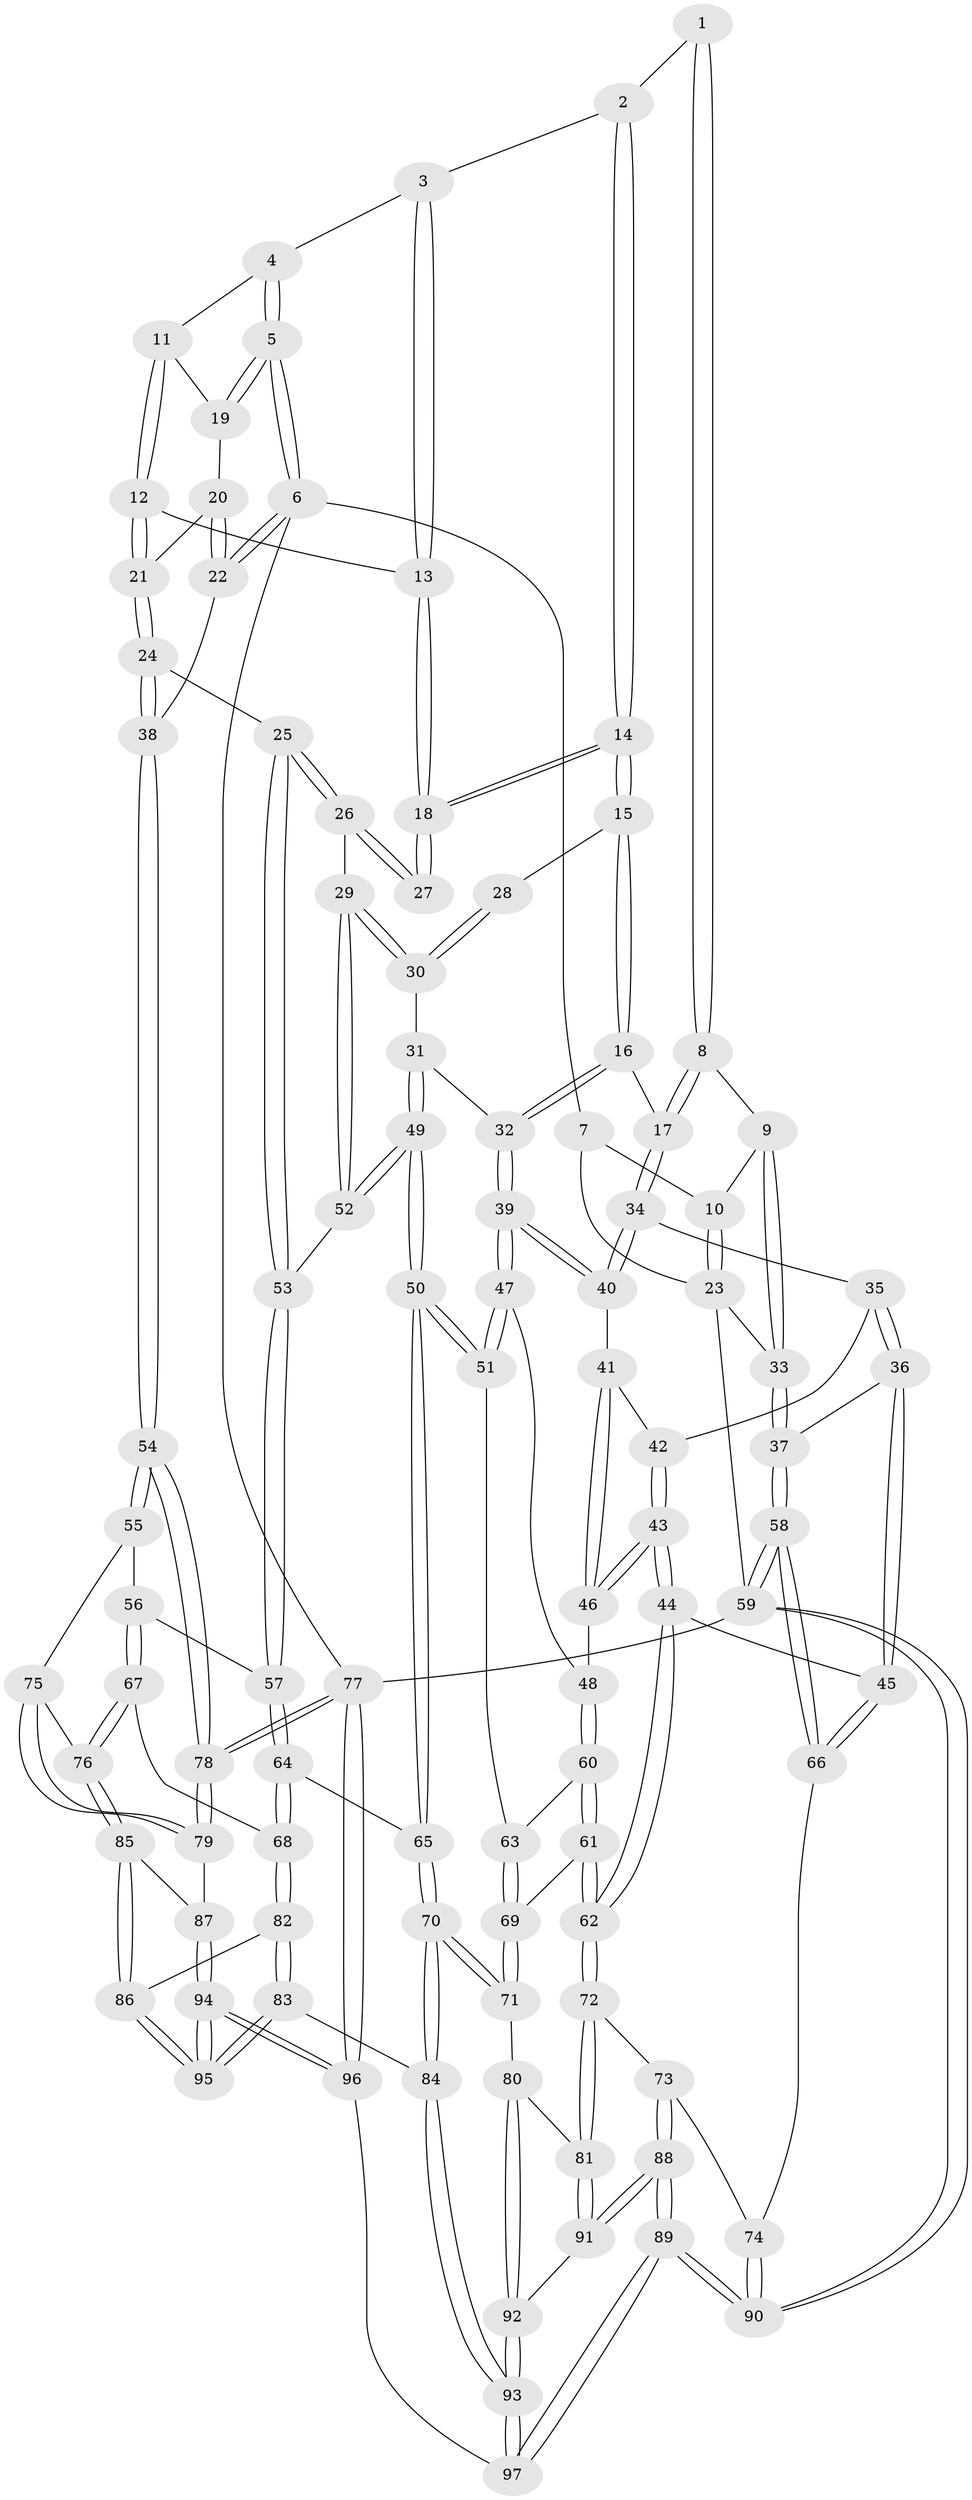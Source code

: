 // Generated by graph-tools (version 1.1) at 2025/16/03/09/25 04:16:55]
// undirected, 97 vertices, 239 edges
graph export_dot {
graph [start="1"]
  node [color=gray90,style=filled];
  1 [pos="+0.2754313312401035+0"];
  2 [pos="+0.5635152110128727+0"];
  3 [pos="+0.6579885499208211+0"];
  4 [pos="+0.6706877090927885+0"];
  5 [pos="+1+0"];
  6 [pos="+1+0"];
  7 [pos="+0.18648765632972164+0"];
  8 [pos="+0.24853547733985495+0.23168897656031395"];
  9 [pos="+0.23697285441439866+0.2262560216845888"];
  10 [pos="+0.1034969403445356+0.12826239225174932"];
  11 [pos="+0.8151851293327549+0.08284505554717315"];
  12 [pos="+0.7960991624017277+0.18711272176993332"];
  13 [pos="+0.7112992781527719+0.21788141746527043"];
  14 [pos="+0.48924704379901784+0.19789196238698786"];
  15 [pos="+0.4817131776519297+0.2058761279958817"];
  16 [pos="+0.4743727728406424+0.21233591037663954"];
  17 [pos="+0.26548104202228456+0.2577292858470382"];
  18 [pos="+0.6830141791217058+0.249202301570056"];
  19 [pos="+0.9114163896632919+0.1070383423922117"];
  20 [pos="+0.9195660470280358+0.12499743982458655"];
  21 [pos="+0.9213225328264532+0.293746168530728"];
  22 [pos="+1+0.20258701794396988"];
  23 [pos="+0+0.09137085579960606"];
  24 [pos="+0.9601481741153346+0.36841499590105714"];
  25 [pos="+0.9185317252401987+0.3821848754646267"];
  26 [pos="+0.7201920442485917+0.32762018512105634"];
  27 [pos="+0.6935103523810839+0.2767778570358247"];
  28 [pos="+0.6101943339416515+0.34231867170734714"];
  29 [pos="+0.6388545168417871+0.4455302178990338"];
  30 [pos="+0.6250599187036322+0.4413995996695308"];
  31 [pos="+0.528421447774624+0.43164038706013463"];
  32 [pos="+0.520840371834913+0.4307184424131405"];
  33 [pos="+0+0.24860521961107698"];
  34 [pos="+0.2608917756032005+0.27196809911833475"];
  35 [pos="+0.2538902623698903+0.2871885497075716"];
  36 [pos="+0.16155910120096395+0.4385497302062627"];
  37 [pos="+0+0.36036681196870485"];
  38 [pos="+1+0.4231185624939089"];
  39 [pos="+0.505458680790404+0.4462349110639787"];
  40 [pos="+0.4667844905447308+0.45346191750233855"];
  41 [pos="+0.45108992354347305+0.4613776238208571"];
  42 [pos="+0.40136104544123175+0.46460572682560586"];
  43 [pos="+0.26183909908719594+0.5489490745454185"];
  44 [pos="+0.22082921641617967+0.5602008298463607"];
  45 [pos="+0.1801728095015258+0.49880135953746146"];
  46 [pos="+0.41220266340242917+0.5506938019889293"];
  47 [pos="+0.5108311885318348+0.5483068368696836"];
  48 [pos="+0.4137891205352602+0.5523022049797086"];
  49 [pos="+0.6280746020006033+0.655353594848766"];
  50 [pos="+0.627676075426331+0.6562407458118358"];
  51 [pos="+0.5363110821651665+0.6295485167644841"];
  52 [pos="+0.6900217489852736+0.5229809742472851"];
  53 [pos="+0.7877266519166659+0.5123741781704982"];
  54 [pos="+1+0.5162748690844704"];
  55 [pos="+1+0.5995325603587025"];
  56 [pos="+0.9046235222355131+0.6344739768885792"];
  57 [pos="+0.8290605049116655+0.6040082498603851"];
  58 [pos="+0+0.7281840540288971"];
  59 [pos="+0+1"];
  60 [pos="+0.444826887994117+0.6281104728138764"];
  61 [pos="+0.3437824014642186+0.6556455485940615"];
  62 [pos="+0.23545067951217544+0.6532198041133359"];
  63 [pos="+0.5018955319397216+0.6416847071631828"];
  64 [pos="+0.7449879984364648+0.7165910153315026"];
  65 [pos="+0.6396476211367708+0.6819999351099043"];
  66 [pos="+0+0.7186342541525769"];
  67 [pos="+0.843570606429706+0.7689697078622962"];
  68 [pos="+0.7869672329908097+0.7597179693544269"];
  69 [pos="+0.4511512051095045+0.7390610641400396"];
  70 [pos="+0.5671383466680008+0.8616949532221714"];
  71 [pos="+0.4467979426712131+0.8098841319919758"];
  72 [pos="+0.22607262011821297+0.6903453790934514"];
  73 [pos="+0.19176811408954478+0.7322125907751409"];
  74 [pos="+0.10356477293531552+0.7466777708220058"];
  75 [pos="+0.9450744836826586+0.7385746716986785"];
  76 [pos="+0.8468403469111262+0.771462313924774"];
  77 [pos="+1+1"];
  78 [pos="+1+0.9447332437667136"];
  79 [pos="+1+0.8622321328823828"];
  80 [pos="+0.42455511476638164+0.8147582526692556"];
  81 [pos="+0.3844757736857307+0.8088476632661548"];
  82 [pos="+0.7379009022913533+0.8645349515782366"];
  83 [pos="+0.7014141055081761+0.8979703898357225"];
  84 [pos="+0.5691484533605855+0.8669197502071234"];
  85 [pos="+0.8885670103430969+0.8401647006314663"];
  86 [pos="+0.8419900075377934+0.8976347808288356"];
  87 [pos="+0.9369003002316786+0.8583238118499935"];
  88 [pos="+0.2114143078662393+0.9518087136296298"];
  89 [pos="+0.008900893978654647+1"];
  90 [pos="+0+1"];
  91 [pos="+0.2916342793094424+0.9228941794398068"];
  92 [pos="+0.39095496833677085+0.9388087966471582"];
  93 [pos="+0.5065088048113151+1"];
  94 [pos="+0.8260808572431692+1"];
  95 [pos="+0.8096771565054327+1"];
  96 [pos="+0.8393698775704057+1"];
  97 [pos="+0.5061774935942872+1"];
  1 -- 2;
  1 -- 8;
  1 -- 8;
  2 -- 3;
  2 -- 14;
  2 -- 14;
  3 -- 4;
  3 -- 13;
  3 -- 13;
  4 -- 5;
  4 -- 5;
  4 -- 11;
  5 -- 6;
  5 -- 6;
  5 -- 19;
  5 -- 19;
  6 -- 7;
  6 -- 22;
  6 -- 22;
  6 -- 77;
  7 -- 10;
  7 -- 23;
  8 -- 9;
  8 -- 17;
  8 -- 17;
  9 -- 10;
  9 -- 33;
  9 -- 33;
  10 -- 23;
  10 -- 23;
  11 -- 12;
  11 -- 12;
  11 -- 19;
  12 -- 13;
  12 -- 21;
  12 -- 21;
  13 -- 18;
  13 -- 18;
  14 -- 15;
  14 -- 15;
  14 -- 18;
  14 -- 18;
  15 -- 16;
  15 -- 16;
  15 -- 28;
  16 -- 17;
  16 -- 32;
  16 -- 32;
  17 -- 34;
  17 -- 34;
  18 -- 27;
  18 -- 27;
  19 -- 20;
  20 -- 21;
  20 -- 22;
  20 -- 22;
  21 -- 24;
  21 -- 24;
  22 -- 38;
  23 -- 33;
  23 -- 59;
  24 -- 25;
  24 -- 38;
  24 -- 38;
  25 -- 26;
  25 -- 26;
  25 -- 53;
  25 -- 53;
  26 -- 27;
  26 -- 27;
  26 -- 29;
  28 -- 30;
  28 -- 30;
  29 -- 30;
  29 -- 30;
  29 -- 52;
  29 -- 52;
  30 -- 31;
  31 -- 32;
  31 -- 49;
  31 -- 49;
  32 -- 39;
  32 -- 39;
  33 -- 37;
  33 -- 37;
  34 -- 35;
  34 -- 40;
  34 -- 40;
  35 -- 36;
  35 -- 36;
  35 -- 42;
  36 -- 37;
  36 -- 45;
  36 -- 45;
  37 -- 58;
  37 -- 58;
  38 -- 54;
  38 -- 54;
  39 -- 40;
  39 -- 40;
  39 -- 47;
  39 -- 47;
  40 -- 41;
  41 -- 42;
  41 -- 46;
  41 -- 46;
  42 -- 43;
  42 -- 43;
  43 -- 44;
  43 -- 44;
  43 -- 46;
  43 -- 46;
  44 -- 45;
  44 -- 62;
  44 -- 62;
  45 -- 66;
  45 -- 66;
  46 -- 48;
  47 -- 48;
  47 -- 51;
  47 -- 51;
  48 -- 60;
  48 -- 60;
  49 -- 50;
  49 -- 50;
  49 -- 52;
  49 -- 52;
  50 -- 51;
  50 -- 51;
  50 -- 65;
  50 -- 65;
  51 -- 63;
  52 -- 53;
  53 -- 57;
  53 -- 57;
  54 -- 55;
  54 -- 55;
  54 -- 78;
  54 -- 78;
  55 -- 56;
  55 -- 75;
  56 -- 57;
  56 -- 67;
  56 -- 67;
  57 -- 64;
  57 -- 64;
  58 -- 59;
  58 -- 59;
  58 -- 66;
  58 -- 66;
  59 -- 90;
  59 -- 90;
  59 -- 77;
  60 -- 61;
  60 -- 61;
  60 -- 63;
  61 -- 62;
  61 -- 62;
  61 -- 69;
  62 -- 72;
  62 -- 72;
  63 -- 69;
  63 -- 69;
  64 -- 65;
  64 -- 68;
  64 -- 68;
  65 -- 70;
  65 -- 70;
  66 -- 74;
  67 -- 68;
  67 -- 76;
  67 -- 76;
  68 -- 82;
  68 -- 82;
  69 -- 71;
  69 -- 71;
  70 -- 71;
  70 -- 71;
  70 -- 84;
  70 -- 84;
  71 -- 80;
  72 -- 73;
  72 -- 81;
  72 -- 81;
  73 -- 74;
  73 -- 88;
  73 -- 88;
  74 -- 90;
  74 -- 90;
  75 -- 76;
  75 -- 79;
  75 -- 79;
  76 -- 85;
  76 -- 85;
  77 -- 78;
  77 -- 78;
  77 -- 96;
  77 -- 96;
  78 -- 79;
  78 -- 79;
  79 -- 87;
  80 -- 81;
  80 -- 92;
  80 -- 92;
  81 -- 91;
  81 -- 91;
  82 -- 83;
  82 -- 83;
  82 -- 86;
  83 -- 84;
  83 -- 95;
  83 -- 95;
  84 -- 93;
  84 -- 93;
  85 -- 86;
  85 -- 86;
  85 -- 87;
  86 -- 95;
  86 -- 95;
  87 -- 94;
  87 -- 94;
  88 -- 89;
  88 -- 89;
  88 -- 91;
  88 -- 91;
  89 -- 90;
  89 -- 90;
  89 -- 97;
  89 -- 97;
  91 -- 92;
  92 -- 93;
  92 -- 93;
  93 -- 97;
  93 -- 97;
  94 -- 95;
  94 -- 95;
  94 -- 96;
  94 -- 96;
  96 -- 97;
}
